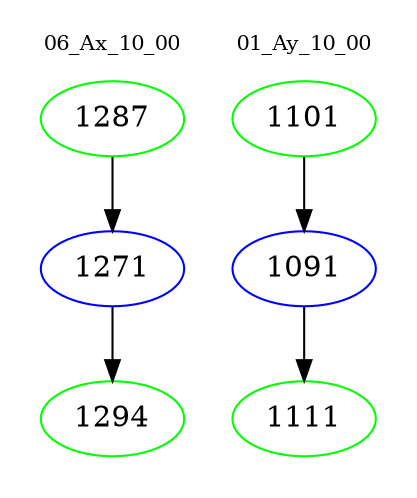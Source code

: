 digraph{
subgraph cluster_0 {
color = white
label = "06_Ax_10_00";
fontsize=10;
T0_1287 [label="1287", color="green"]
T0_1287 -> T0_1271 [color="black"]
T0_1271 [label="1271", color="blue"]
T0_1271 -> T0_1294 [color="black"]
T0_1294 [label="1294", color="green"]
}
subgraph cluster_1 {
color = white
label = "01_Ay_10_00";
fontsize=10;
T1_1101 [label="1101", color="green"]
T1_1101 -> T1_1091 [color="black"]
T1_1091 [label="1091", color="blue"]
T1_1091 -> T1_1111 [color="black"]
T1_1111 [label="1111", color="green"]
}
}
